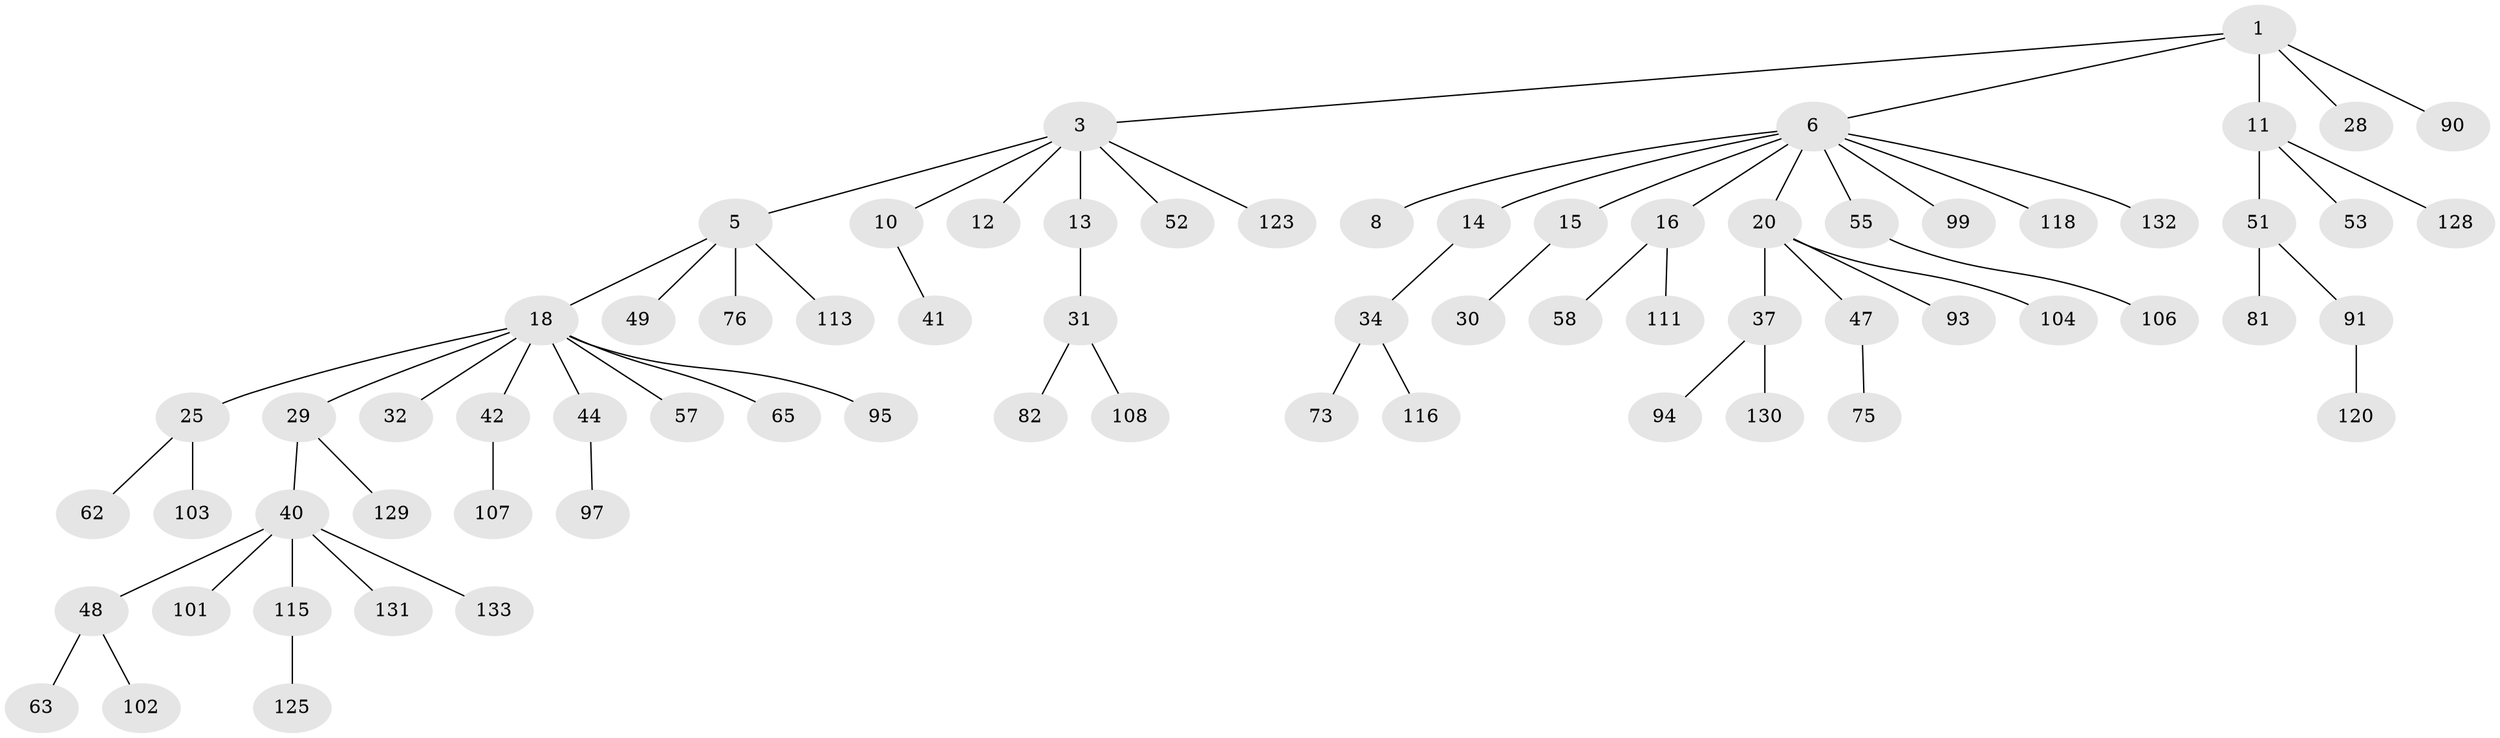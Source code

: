 // original degree distribution, {5: 0.04225352112676056, 3: 0.1267605633802817, 4: 0.06338028169014084, 6: 0.02112676056338028, 7: 0.007042253521126761, 1: 0.5140845070422535, 2: 0.22535211267605634}
// Generated by graph-tools (version 1.1) at 2025/15/03/09/25 04:15:37]
// undirected, 71 vertices, 70 edges
graph export_dot {
graph [start="1"]
  node [color=gray90,style=filled];
  1 [super="+2+140"];
  3 [super="+4"];
  5 [super="+9"];
  6 [super="+7"];
  8;
  10;
  11 [super="+27+35+71"];
  12 [super="+109"];
  13;
  14 [super="+135"];
  15;
  16 [super="+21"];
  18 [super="+141+22+139+68"];
  20 [super="+23+36"];
  25 [super="+96+60+39"];
  28 [super="+74"];
  29 [super="+33"];
  30;
  31 [super="+38"];
  32;
  34 [super="+100"];
  37 [super="+86+89"];
  40 [super="+69+45"];
  41;
  42 [super="+46"];
  44 [super="+112+72"];
  47 [super="+61"];
  48;
  49 [super="+98+87"];
  51 [super="+119+88"];
  52;
  53 [super="+54+142"];
  55;
  57;
  58;
  62 [super="+85"];
  63 [super="+117"];
  65;
  73;
  75;
  76 [super="+79+77"];
  81;
  82;
  90;
  91;
  93;
  94;
  95;
  97;
  99 [super="+114"];
  101;
  102;
  103;
  104;
  106;
  107;
  108 [super="+137"];
  111;
  113;
  115;
  116;
  118 [super="+121+138"];
  120;
  123;
  125;
  128;
  129;
  130;
  131;
  132;
  133;
  1 -- 6;
  1 -- 11;
  1 -- 90;
  1 -- 3;
  1 -- 28;
  3 -- 10;
  3 -- 52;
  3 -- 5;
  3 -- 123;
  3 -- 12;
  3 -- 13;
  5 -- 113;
  5 -- 49;
  5 -- 18;
  5 -- 76;
  6 -- 8;
  6 -- 15;
  6 -- 20;
  6 -- 132;
  6 -- 16;
  6 -- 99;
  6 -- 55;
  6 -- 118;
  6 -- 14;
  10 -- 41;
  11 -- 128;
  11 -- 51;
  11 -- 53;
  13 -- 31;
  14 -- 34;
  15 -- 30;
  16 -- 58;
  16 -- 111;
  18 -- 32;
  18 -- 65;
  18 -- 42;
  18 -- 44;
  18 -- 25;
  18 -- 29;
  18 -- 95;
  18 -- 57;
  20 -- 37;
  20 -- 47;
  20 -- 93;
  20 -- 104;
  25 -- 103;
  25 -- 62;
  29 -- 40;
  29 -- 129;
  31 -- 108;
  31 -- 82;
  34 -- 73;
  34 -- 116;
  37 -- 130;
  37 -- 94;
  40 -- 115;
  40 -- 48;
  40 -- 131;
  40 -- 101;
  40 -- 133;
  42 -- 107;
  44 -- 97;
  47 -- 75;
  48 -- 63;
  48 -- 102;
  51 -- 81;
  51 -- 91;
  55 -- 106;
  91 -- 120;
  115 -- 125;
}
